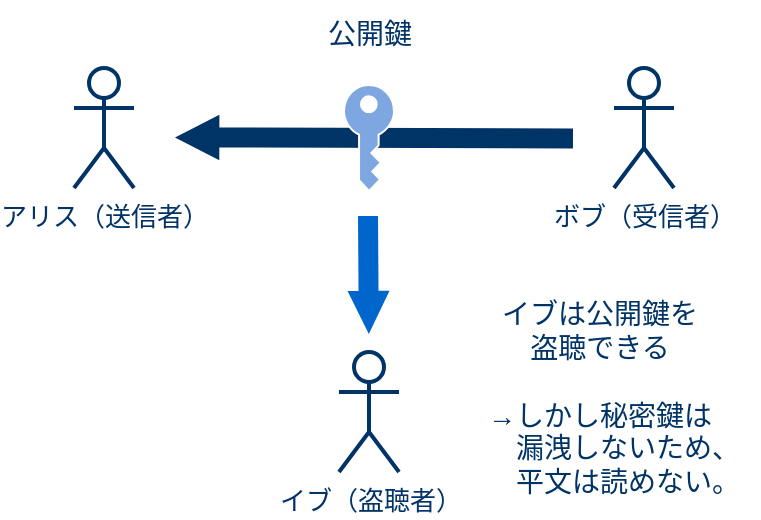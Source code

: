 <mxfile version="13.1.3">
    <diagram id="6hGFLwfOUW9BJ-s0fimq" name="Page-1">
        <mxGraphModel dx="657" dy="1000" grid="1" gridSize="10" guides="1" tooltips="1" connect="1" arrows="1" fold="1" page="1" pageScale="1" pageWidth="1169" pageHeight="827" math="0" shadow="0">
            <root>
                <mxCell id="0"/>
                <mxCell id="1" parent="0"/>
                <mxCell id="2" value="&lt;font color=&quot;#003366&quot; style=&quot;font-size: 13px&quot;&gt;アリス（送信者）&lt;/font&gt;" style="shape=umlActor;verticalLabelPosition=bottom;labelBackgroundColor=#ffffff;verticalAlign=top;html=1;outlineConnect=0;strokeColor=#003366;strokeWidth=2;" parent="1" vertex="1">
                    <mxGeometry x="160" y="280" width="30" height="60" as="geometry"/>
                </mxCell>
                <mxCell id="3" value="&lt;font color=&quot;#003366&quot; style=&quot;font-size: 13px&quot;&gt;ボブ（受信者）&lt;/font&gt;" style="shape=umlActor;verticalLabelPosition=bottom;labelBackgroundColor=#ffffff;verticalAlign=top;html=1;outlineConnect=0;strokeColor=#003366;strokeWidth=2;" parent="1" vertex="1">
                    <mxGeometry x="430" y="280" width="30" height="60" as="geometry"/>
                </mxCell>
                <mxCell id="4" value="&lt;font color=&quot;#003366&quot; style=&quot;font-size: 13px&quot;&gt;イブ（盗聴者）&lt;/font&gt;" style="shape=umlActor;verticalLabelPosition=bottom;labelBackgroundColor=#ffffff;verticalAlign=top;html=1;outlineConnect=0;strokeColor=#003366;strokeWidth=2;" parent="1" vertex="1">
                    <mxGeometry x="292.5" y="422" width="30" height="60" as="geometry"/>
                </mxCell>
                <mxCell id="11" value="" style="shape=flexArrow;endArrow=classic;html=1;endWidth=11.667;endSize=7.058;fillColor=#003366;strokeColor=none;" parent="1" edge="1">
                    <mxGeometry width="50" height="50" relative="1" as="geometry">
                        <mxPoint x="410" y="315.21" as="sourcePoint"/>
                        <mxPoint x="210" y="314.71" as="targetPoint"/>
                    </mxGeometry>
                </mxCell>
                <mxCell id="21" value="" style="shape=flexArrow;endArrow=classic;html=1;endWidth=10;endSize=6.85;fillColor=#0066CC;strokeColor=none;" parent="1" edge="1">
                    <mxGeometry width="50" height="50" relative="1" as="geometry">
                        <mxPoint x="307" y="353.5" as="sourcePoint"/>
                        <mxPoint x="307.42" y="413.5" as="targetPoint"/>
                    </mxGeometry>
                </mxCell>
                <mxCell id="56" value="&lt;font color=&quot;#003366&quot;&gt;&lt;span style=&quot;font-size: 14px&quot;&gt;公開鍵&lt;/span&gt;&lt;/font&gt;" style="text;html=1;strokeColor=none;fillColor=none;align=center;verticalAlign=middle;whiteSpace=wrap;rounded=0;dashed=1;" parent="1" vertex="1">
                    <mxGeometry x="272.5" y="246" width="70" height="34" as="geometry"/>
                </mxCell>
                <mxCell id="68" value="&lt;span style=&quot;font-size: 14px&quot;&gt;&lt;font color=&quot;#003366&quot;&gt;イブは公開鍵を&lt;br&gt;盗聴できる&lt;br&gt;&lt;br&gt;→しかし秘密鍵は&lt;br&gt;　　漏洩しないため、&lt;br&gt;　　平文は読めない。&lt;/font&gt;&lt;br&gt;&lt;/span&gt;" style="text;html=1;strokeColor=none;fillColor=none;align=center;verticalAlign=middle;whiteSpace=wrap;rounded=0;" parent="1" vertex="1">
                    <mxGeometry x="342.5" y="390" width="160" height="110" as="geometry"/>
                </mxCell>
                <mxCell id="64" value="" style="pointerEvents=1;shadow=0;dashed=0;html=1;strokeColor=#FFFFFF;fillColor=#7EA6E0;labelPosition=center;verticalLabelPosition=bottom;verticalAlign=top;outlineConnect=0;align=center;shape=mxgraph.office.security.key_permissions;strokeWidth=1;" parent="1" vertex="1">
                    <mxGeometry x="295" y="288.5" width="25" height="53" as="geometry"/>
                </mxCell>
            </root>
        </mxGraphModel>
    </diagram>
</mxfile>